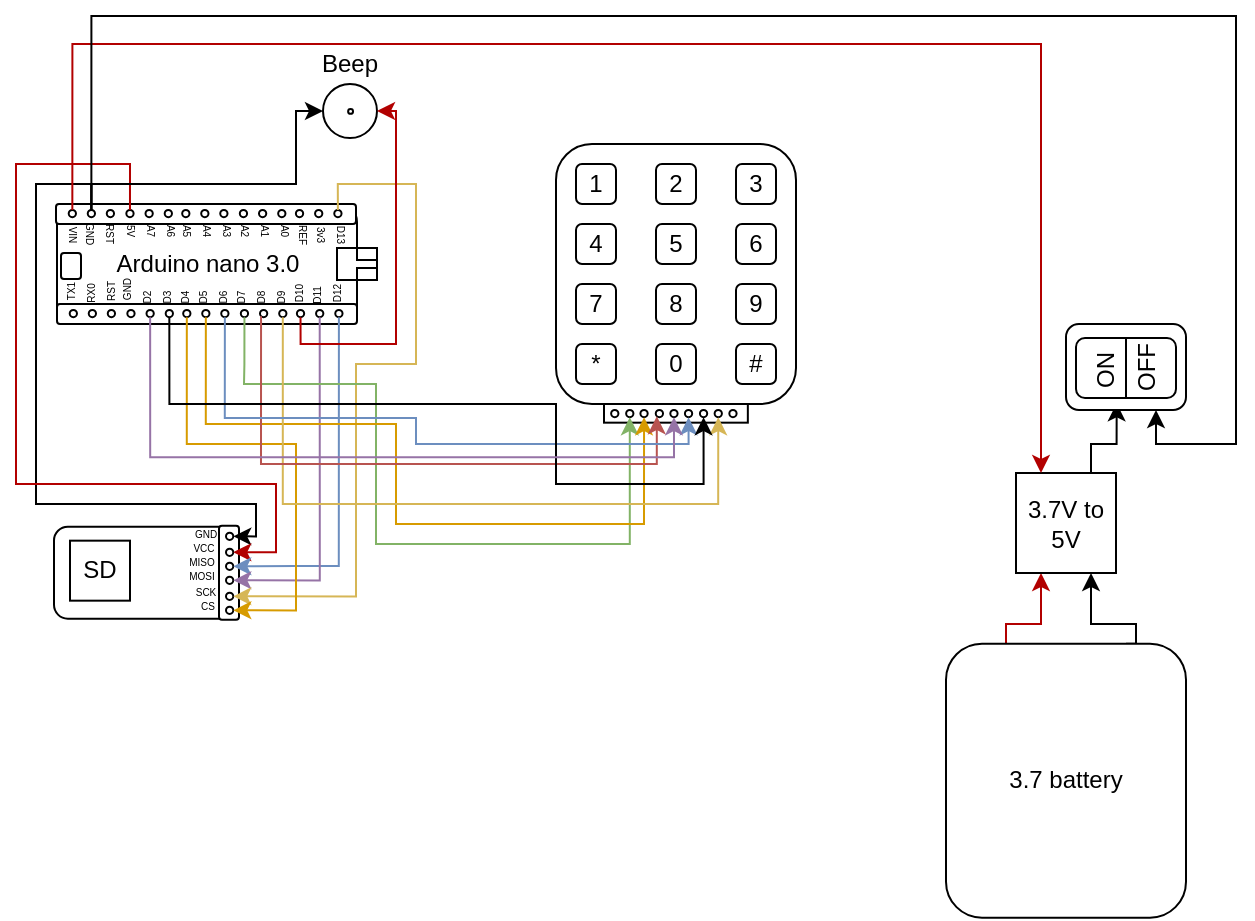 <mxfile version="12.1.3" pages="1"><diagram id="RASqTjtHC66nITRmHvR4" name="Page-1"><mxGraphModel dx="2048" dy="676" grid="1" gridSize="10" guides="1" tooltips="1" connect="1" arrows="1" fold="1" page="1" pageScale="1" pageWidth="850" pageHeight="1100" math="0" shadow="0"><root><mxCell id="0"/><mxCell id="1" parent="0"/><mxCell id="VZZJpzp92yB8J2FzfVLz-76" value="" style="group" vertex="1" connectable="0" parent="1"><mxGeometry x="280" y="80" width="120" height="144" as="geometry"/></mxCell><mxCell id="VZZJpzp92yB8J2FzfVLz-8" value="" style="rounded=1;whiteSpace=wrap;html=1;" vertex="1" parent="VZZJpzp92yB8J2FzfVLz-76"><mxGeometry width="120" height="130" as="geometry"/></mxCell><mxCell id="VZZJpzp92yB8J2FzfVLz-9" value="1" style="rounded=1;whiteSpace=wrap;html=1;" vertex="1" parent="VZZJpzp92yB8J2FzfVLz-76"><mxGeometry x="10" y="10" width="20" height="20" as="geometry"/></mxCell><mxCell id="VZZJpzp92yB8J2FzfVLz-10" value="2" style="rounded=1;whiteSpace=wrap;html=1;" vertex="1" parent="VZZJpzp92yB8J2FzfVLz-76"><mxGeometry x="50" y="10" width="20" height="20" as="geometry"/></mxCell><mxCell id="VZZJpzp92yB8J2FzfVLz-11" value="3" style="rounded=1;whiteSpace=wrap;html=1;" vertex="1" parent="VZZJpzp92yB8J2FzfVLz-76"><mxGeometry x="90" y="10" width="20" height="20" as="geometry"/></mxCell><mxCell id="VZZJpzp92yB8J2FzfVLz-12" value="4" style="rounded=1;whiteSpace=wrap;html=1;" vertex="1" parent="VZZJpzp92yB8J2FzfVLz-76"><mxGeometry x="10" y="40" width="20" height="20" as="geometry"/></mxCell><mxCell id="VZZJpzp92yB8J2FzfVLz-13" value="5" style="rounded=1;whiteSpace=wrap;html=1;" vertex="1" parent="VZZJpzp92yB8J2FzfVLz-76"><mxGeometry x="50" y="40" width="20" height="20" as="geometry"/></mxCell><mxCell id="VZZJpzp92yB8J2FzfVLz-14" value="6" style="rounded=1;whiteSpace=wrap;html=1;" vertex="1" parent="VZZJpzp92yB8J2FzfVLz-76"><mxGeometry x="90" y="40" width="20" height="20" as="geometry"/></mxCell><mxCell id="VZZJpzp92yB8J2FzfVLz-19" value="7" style="rounded=1;whiteSpace=wrap;html=1;" vertex="1" parent="VZZJpzp92yB8J2FzfVLz-76"><mxGeometry x="10" y="70" width="20" height="20" as="geometry"/></mxCell><mxCell id="VZZJpzp92yB8J2FzfVLz-20" value="8" style="rounded=1;whiteSpace=wrap;html=1;" vertex="1" parent="VZZJpzp92yB8J2FzfVLz-76"><mxGeometry x="50" y="70" width="20" height="20" as="geometry"/></mxCell><mxCell id="VZZJpzp92yB8J2FzfVLz-21" value="9" style="rounded=1;whiteSpace=wrap;html=1;" vertex="1" parent="VZZJpzp92yB8J2FzfVLz-76"><mxGeometry x="90" y="70" width="20" height="20" as="geometry"/></mxCell><mxCell id="VZZJpzp92yB8J2FzfVLz-22" value="*" style="rounded=1;whiteSpace=wrap;html=1;" vertex="1" parent="VZZJpzp92yB8J2FzfVLz-76"><mxGeometry x="10" y="100" width="20" height="20" as="geometry"/></mxCell><mxCell id="VZZJpzp92yB8J2FzfVLz-23" value="0" style="rounded=1;whiteSpace=wrap;html=1;" vertex="1" parent="VZZJpzp92yB8J2FzfVLz-76"><mxGeometry x="50" y="100" width="20" height="20" as="geometry"/></mxCell><mxCell id="VZZJpzp92yB8J2FzfVLz-24" value="#" style="rounded=1;whiteSpace=wrap;html=1;" vertex="1" parent="VZZJpzp92yB8J2FzfVLz-76"><mxGeometry x="90" y="100" width="20" height="20" as="geometry"/></mxCell><mxCell id="VZZJpzp92yB8J2FzfVLz-72" value="" style="group" vertex="1" connectable="0" parent="VZZJpzp92yB8J2FzfVLz-76"><mxGeometry x="24" y="130" width="75" height="14" as="geometry"/></mxCell><mxCell id="VZZJpzp92yB8J2FzfVLz-52" value="" style="group" vertex="1" connectable="0" parent="VZZJpzp92yB8J2FzfVLz-72"><mxGeometry width="75" height="14" as="geometry"/></mxCell><mxCell id="VZZJpzp92yB8J2FzfVLz-53" value="" style="rounded=0;whiteSpace=wrap;html=1;" vertex="1" parent="VZZJpzp92yB8J2FzfVLz-52"><mxGeometry width="71.918" height="9.333" as="geometry"/></mxCell><mxCell id="VZZJpzp92yB8J2FzfVLz-54" value="" style="ellipse;whiteSpace=wrap;html=1;aspect=fixed;" vertex="1" parent="VZZJpzp92yB8J2FzfVLz-72"><mxGeometry x="3.57" y="2.975" width="3.636" height="3.636" as="geometry"/></mxCell><mxCell id="VZZJpzp92yB8J2FzfVLz-55" value="" style="ellipse;whiteSpace=wrap;html=1;aspect=fixed;" vertex="1" parent="VZZJpzp92yB8J2FzfVLz-72"><mxGeometry x="11.073" y="2.975" width="3.636" height="3.636" as="geometry"/></mxCell><mxCell id="VZZJpzp92yB8J2FzfVLz-56" value="" style="ellipse;whiteSpace=wrap;html=1;aspect=fixed;" vertex="1" parent="VZZJpzp92yB8J2FzfVLz-72"><mxGeometry x="18.208" y="2.975" width="3.636" height="3.636" as="geometry"/></mxCell><mxCell id="VZZJpzp92yB8J2FzfVLz-57" value="" style="ellipse;whiteSpace=wrap;html=1;aspect=fixed;" vertex="1" parent="VZZJpzp92yB8J2FzfVLz-72"><mxGeometry x="25.87" y="2.975" width="3.636" height="3.636" as="geometry"/></mxCell><mxCell id="VZZJpzp92yB8J2FzfVLz-58" value="" style="ellipse;whiteSpace=wrap;html=1;aspect=fixed;" vertex="1" parent="VZZJpzp92yB8J2FzfVLz-72"><mxGeometry x="33.163" y="2.975" width="3.636" height="3.636" as="geometry"/></mxCell><mxCell id="VZZJpzp92yB8J2FzfVLz-59" value="" style="ellipse;whiteSpace=wrap;html=1;aspect=fixed;" vertex="1" parent="VZZJpzp92yB8J2FzfVLz-72"><mxGeometry x="40.457" y="2.975" width="3.636" height="3.636" as="geometry"/></mxCell><mxCell id="VZZJpzp92yB8J2FzfVLz-60" value="" style="ellipse;whiteSpace=wrap;html=1;aspect=fixed;" vertex="1" parent="VZZJpzp92yB8J2FzfVLz-72"><mxGeometry x="47.96" y="2.975" width="3.636" height="3.636" as="geometry"/></mxCell><mxCell id="VZZJpzp92yB8J2FzfVLz-61" value="" style="ellipse;whiteSpace=wrap;html=1;aspect=fixed;" vertex="1" parent="VZZJpzp92yB8J2FzfVLz-72"><mxGeometry x="55.313" y="2.975" width="3.636" height="3.636" as="geometry"/></mxCell><mxCell id="VZZJpzp92yB8J2FzfVLz-62" value="" style="ellipse;whiteSpace=wrap;html=1;aspect=fixed;" vertex="1" parent="VZZJpzp92yB8J2FzfVLz-72"><mxGeometry x="62.666" y="2.975" width="3.636" height="3.636" as="geometry"/></mxCell><mxCell id="VZZJpzp92yB8J2FzfVLz-251" value="" style="group" vertex="1" connectable="0" parent="1"><mxGeometry x="163.5" y="50" width="27" height="30" as="geometry"/></mxCell><mxCell id="VZZJpzp92yB8J2FzfVLz-247" value="" style="ellipse;whiteSpace=wrap;html=1;aspect=fixed;" vertex="1" parent="VZZJpzp92yB8J2FzfVLz-251"><mxGeometry width="27" height="27" as="geometry"/></mxCell><mxCell id="VZZJpzp92yB8J2FzfVLz-248" value="" style="ellipse;whiteSpace=wrap;html=1;aspect=fixed;" vertex="1" parent="VZZJpzp92yB8J2FzfVLz-251"><mxGeometry x="12.562" y="12.481" width="2.454" height="2.454" as="geometry"/></mxCell><mxCell id="VZZJpzp92yB8J2FzfVLz-372" value="" style="group" vertex="1" connectable="0" parent="1"><mxGeometry x="29" y="271.333" width="111" height="46" as="geometry"/></mxCell><mxCell id="VZZJpzp92yB8J2FzfVLz-246" value="" style="group" vertex="1" connectable="0" parent="VZZJpzp92yB8J2FzfVLz-372"><mxGeometry width="111" height="46" as="geometry"/></mxCell><mxCell id="VZZJpzp92yB8J2FzfVLz-286" value="" style="group" vertex="1" connectable="0" parent="VZZJpzp92yB8J2FzfVLz-246"><mxGeometry y="-3.5" width="111" height="49.5" as="geometry"/></mxCell><mxCell id="VZZJpzp92yB8J2FzfVLz-206" value="" style="rounded=1;whiteSpace=wrap;html=1;" vertex="1" parent="VZZJpzp92yB8J2FzfVLz-286"><mxGeometry y="3.5" width="92" height="46" as="geometry"/></mxCell><mxCell id="VZZJpzp92yB8J2FzfVLz-207" value="SD" style="rounded=0;whiteSpace=wrap;html=1;" vertex="1" parent="VZZJpzp92yB8J2FzfVLz-286"><mxGeometry x="8" y="10.5" width="30" height="30" as="geometry"/></mxCell><mxCell id="VZZJpzp92yB8J2FzfVLz-245" value="" style="group;rotation=90;" vertex="1" connectable="0" parent="VZZJpzp92yB8J2FzfVLz-286"><mxGeometry x="64" y="21.5" width="47" height="10" as="geometry"/></mxCell><mxCell id="VZZJpzp92yB8J2FzfVLz-238" value="" style="rounded=1;whiteSpace=wrap;html=1;rotation=90;" vertex="1" parent="VZZJpzp92yB8J2FzfVLz-245"><mxGeometry width="47" height="10" as="geometry"/></mxCell><mxCell id="VZZJpzp92yB8J2FzfVLz-239" value="" style="ellipse;whiteSpace=wrap;html=1;aspect=fixed;rotation=90;" vertex="1" parent="VZZJpzp92yB8J2FzfVLz-245"><mxGeometry x="22" y="-15" width="3.636" height="3.636" as="geometry"/></mxCell><mxCell id="VZZJpzp92yB8J2FzfVLz-240" value="" style="ellipse;whiteSpace=wrap;html=1;aspect=fixed;rotation=90;" vertex="1" parent="VZZJpzp92yB8J2FzfVLz-245"><mxGeometry x="22" y="-7" width="3.636" height="3.636" as="geometry"/></mxCell><mxCell id="VZZJpzp92yB8J2FzfVLz-241" value="" style="ellipse;whiteSpace=wrap;html=1;aspect=fixed;rotation=90;" vertex="1" parent="VZZJpzp92yB8J2FzfVLz-245"><mxGeometry x="22" width="3.636" height="3.636" as="geometry"/></mxCell><mxCell id="VZZJpzp92yB8J2FzfVLz-242" value="" style="ellipse;whiteSpace=wrap;html=1;aspect=fixed;rotation=90;" vertex="1" parent="VZZJpzp92yB8J2FzfVLz-245"><mxGeometry x="22" y="7" width="3.636" height="3.636" as="geometry"/></mxCell><mxCell id="VZZJpzp92yB8J2FzfVLz-243" value="" style="ellipse;whiteSpace=wrap;html=1;aspect=fixed;rotation=90;" vertex="1" parent="VZZJpzp92yB8J2FzfVLz-245"><mxGeometry x="22" y="15" width="3.636" height="3.636" as="geometry"/></mxCell><mxCell id="VZZJpzp92yB8J2FzfVLz-244" value="" style="ellipse;whiteSpace=wrap;html=1;aspect=fixed;rotation=90;" vertex="1" parent="VZZJpzp92yB8J2FzfVLz-245"><mxGeometry x="22" y="22" width="3.636" height="3.636" as="geometry"/></mxCell><mxCell id="VZZJpzp92yB8J2FzfVLz-256" value="&lt;font style=&quot;font-size: 5px&quot;&gt;GND&lt;/font&gt;" style="text;html=1;strokeColor=none;fillColor=none;align=center;verticalAlign=middle;whiteSpace=wrap;rounded=0;" vertex="1" parent="VZZJpzp92yB8J2FzfVLz-286"><mxGeometry x="71" width="10" height="10" as="geometry"/></mxCell><mxCell id="VZZJpzp92yB8J2FzfVLz-280" value="&lt;font style=&quot;font-size: 5px&quot;&gt;VCC&lt;/font&gt;" style="text;html=1;strokeColor=none;fillColor=none;align=center;verticalAlign=middle;whiteSpace=wrap;rounded=0;" vertex="1" parent="VZZJpzp92yB8J2FzfVLz-372"><mxGeometry x="69.5" y="3.5" width="10" height="10" as="geometry"/></mxCell><mxCell id="VZZJpzp92yB8J2FzfVLz-281" value="&lt;span style=&quot;font-size: 5px&quot;&gt;MISO&lt;/span&gt;" style="text;html=1;strokeColor=none;fillColor=none;align=center;verticalAlign=middle;whiteSpace=wrap;rounded=0;" vertex="1" parent="VZZJpzp92yB8J2FzfVLz-372"><mxGeometry x="68.5" y="10.5" width="10" height="10" as="geometry"/></mxCell><mxCell id="VZZJpzp92yB8J2FzfVLz-282" value="&lt;font style=&quot;font-size: 5px&quot;&gt;MOSI&lt;/font&gt;" style="text;html=1;strokeColor=none;fillColor=none;align=center;verticalAlign=middle;whiteSpace=wrap;rounded=0;direction=north;" vertex="1" parent="VZZJpzp92yB8J2FzfVLz-372"><mxGeometry x="68.5" y="17.5" width="10" height="10" as="geometry"/></mxCell><mxCell id="VZZJpzp92yB8J2FzfVLz-283" value="&lt;font style=&quot;font-size: 5px&quot;&gt;SCK&lt;/font&gt;" style="text;html=1;strokeColor=none;fillColor=none;align=center;verticalAlign=middle;whiteSpace=wrap;rounded=0;" vertex="1" parent="VZZJpzp92yB8J2FzfVLz-372"><mxGeometry x="70.5" y="25.5" width="10" height="10" as="geometry"/></mxCell><mxCell id="VZZJpzp92yB8J2FzfVLz-284" value="&lt;font style=&quot;font-size: 5px&quot;&gt;CS&lt;/font&gt;" style="text;html=1;strokeColor=none;fillColor=none;align=center;verticalAlign=middle;whiteSpace=wrap;rounded=0;" vertex="1" parent="VZZJpzp92yB8J2FzfVLz-372"><mxGeometry x="71.5" y="32.5" width="10" height="10" as="geometry"/></mxCell><mxCell id="VZZJpzp92yB8J2FzfVLz-377" value="" style="group" vertex="1" connectable="0" parent="1"><mxGeometry x="30" y="110" width="160.5" height="92.975" as="geometry"/></mxCell><mxCell id="VZZJpzp92yB8J2FzfVLz-199" value="" style="group" vertex="1" connectable="0" parent="VZZJpzp92yB8J2FzfVLz-377"><mxGeometry width="160.5" height="92.975" as="geometry"/></mxCell><mxCell id="VZZJpzp92yB8J2FzfVLz-75" value="Arduino nano 3.0" style="rounded=1;whiteSpace=wrap;html=1;" vertex="1" parent="VZZJpzp92yB8J2FzfVLz-199"><mxGeometry x="0.5" width="150" height="60" as="geometry"/></mxCell><mxCell id="VZZJpzp92yB8J2FzfVLz-161" value="" style="group" vertex="1" connectable="0" parent="VZZJpzp92yB8J2FzfVLz-199"><mxGeometry x="0.5" y="50" width="150" height="42.975" as="geometry"/></mxCell><mxCell id="VZZJpzp92yB8J2FzfVLz-162" value="" style="group" vertex="1" connectable="0" parent="VZZJpzp92yB8J2FzfVLz-161"><mxGeometry width="150" height="42.975" as="geometry"/></mxCell><mxCell id="VZZJpzp92yB8J2FzfVLz-374" value="" style="group" vertex="1" connectable="0" parent="VZZJpzp92yB8J2FzfVLz-162"><mxGeometry width="150" height="10" as="geometry"/></mxCell><mxCell id="VZZJpzp92yB8J2FzfVLz-163" value="" style="rounded=1;whiteSpace=wrap;html=1;container=1;" vertex="1" parent="VZZJpzp92yB8J2FzfVLz-374"><mxGeometry width="150" height="10" as="geometry"/></mxCell><mxCell id="VZZJpzp92yB8J2FzfVLz-164" value="" style="ellipse;whiteSpace=wrap;html=1;aspect=fixed;" vertex="1" parent="VZZJpzp92yB8J2FzfVLz-374"><mxGeometry x="63.091" y="2.975" width="3.636" height="3.636" as="geometry"/></mxCell><mxCell id="VZZJpzp92yB8J2FzfVLz-165" value="" style="ellipse;whiteSpace=wrap;html=1;aspect=fixed;" vertex="1" parent="VZZJpzp92yB8J2FzfVLz-374"><mxGeometry x="72.604" y="2.975" width="3.636" height="3.636" as="geometry"/></mxCell><mxCell id="VZZJpzp92yB8J2FzfVLz-166" value="" style="ellipse;whiteSpace=wrap;html=1;aspect=fixed;" vertex="1" parent="VZZJpzp92yB8J2FzfVLz-374"><mxGeometry x="82.118" y="2.975" width="3.636" height="3.636" as="geometry"/></mxCell><mxCell id="VZZJpzp92yB8J2FzfVLz-167" value="" style="ellipse;whiteSpace=wrap;html=1;aspect=fixed;" vertex="1" parent="VZZJpzp92yB8J2FzfVLz-374"><mxGeometry x="91.905" y="2.975" width="3.636" height="3.636" as="geometry"/></mxCell><mxCell id="VZZJpzp92yB8J2FzfVLz-168" value="" style="ellipse;whiteSpace=wrap;html=1;aspect=fixed;" vertex="1" parent="VZZJpzp92yB8J2FzfVLz-374"><mxGeometry x="101.495" y="2.975" width="3.636" height="3.636" as="geometry"/></mxCell><mxCell id="VZZJpzp92yB8J2FzfVLz-169" value="" style="ellipse;whiteSpace=wrap;html=1;aspect=fixed;" vertex="1" parent="VZZJpzp92yB8J2FzfVLz-374"><mxGeometry x="111.086" y="2.975" width="3.636" height="3.636" as="geometry"/></mxCell><mxCell id="VZZJpzp92yB8J2FzfVLz-170" value="" style="group;container=1;" vertex="1" connectable="0" parent="VZZJpzp92yB8J2FzfVLz-374"><mxGeometry x="6.352" y="2.975" width="52.738" height="3.636" as="geometry"><mxRectangle x="6.352" y="2.975" width="50" height="40" as="alternateBounds"/></mxGeometry></mxCell><mxCell id="VZZJpzp92yB8J2FzfVLz-171" value="" style="ellipse;whiteSpace=wrap;html=1;aspect=fixed;" vertex="1" parent="VZZJpzp92yB8J2FzfVLz-170"><mxGeometry width="3.636" height="3.636" as="geometry"/></mxCell><mxCell id="VZZJpzp92yB8J2FzfVLz-172" value="" style="ellipse;whiteSpace=wrap;html=1;aspect=fixed;" vertex="1" parent="VZZJpzp92yB8J2FzfVLz-170"><mxGeometry x="9.513" width="3.636" height="3.636" as="geometry"/></mxCell><mxCell id="VZZJpzp92yB8J2FzfVLz-173" value="" style="ellipse;whiteSpace=wrap;html=1;aspect=fixed;" vertex="1" parent="VZZJpzp92yB8J2FzfVLz-170"><mxGeometry x="19.027" width="3.636" height="3.636" as="geometry"/></mxCell><mxCell id="VZZJpzp92yB8J2FzfVLz-174" value="" style="ellipse;whiteSpace=wrap;html=1;aspect=fixed;" vertex="1" parent="VZZJpzp92yB8J2FzfVLz-170"><mxGeometry x="28.814" width="3.636" height="3.636" as="geometry"/></mxCell><mxCell id="VZZJpzp92yB8J2FzfVLz-175" value="" style="ellipse;whiteSpace=wrap;html=1;aspect=fixed;" vertex="1" parent="VZZJpzp92yB8J2FzfVLz-170"><mxGeometry x="38.404" width="3.636" height="3.636" as="geometry"/></mxCell><mxCell id="VZZJpzp92yB8J2FzfVLz-176" value="" style="ellipse;whiteSpace=wrap;html=1;aspect=fixed;" vertex="1" parent="VZZJpzp92yB8J2FzfVLz-170"><mxGeometry x="47.995" width="3.636" height="3.636" as="geometry"/></mxCell><mxCell id="VZZJpzp92yB8J2FzfVLz-177" value="" style="ellipse;whiteSpace=wrap;html=1;aspect=fixed;" vertex="1" parent="VZZJpzp92yB8J2FzfVLz-374"><mxGeometry x="119.948" y="2.975" width="3.636" height="3.636" as="geometry"/></mxCell><mxCell id="VZZJpzp92yB8J2FzfVLz-178" value="" style="ellipse;whiteSpace=wrap;html=1;aspect=fixed;" vertex="1" parent="VZZJpzp92yB8J2FzfVLz-374"><mxGeometry x="129.539" y="2.975" width="3.636" height="3.636" as="geometry"/></mxCell><mxCell id="VZZJpzp92yB8J2FzfVLz-179" value="" style="ellipse;whiteSpace=wrap;html=1;aspect=fixed;" vertex="1" parent="VZZJpzp92yB8J2FzfVLz-374"><mxGeometry x="139.13" y="2.975" width="3.636" height="3.636" as="geometry"/></mxCell><mxCell id="VZZJpzp92yB8J2FzfVLz-180" value="" style="group" vertex="1" connectable="0" parent="VZZJpzp92yB8J2FzfVLz-199"><mxGeometry width="150" height="10" as="geometry"/></mxCell><mxCell id="VZZJpzp92yB8J2FzfVLz-181" value="" style="group" vertex="1" connectable="0" parent="VZZJpzp92yB8J2FzfVLz-180"><mxGeometry width="150" height="10" as="geometry"/></mxCell><mxCell id="VZZJpzp92yB8J2FzfVLz-182" value="" style="rounded=1;whiteSpace=wrap;html=1;" vertex="1" parent="VZZJpzp92yB8J2FzfVLz-181"><mxGeometry width="150" height="10" as="geometry"/></mxCell><mxCell id="VZZJpzp92yB8J2FzfVLz-183" value="" style="ellipse;whiteSpace=wrap;html=1;aspect=fixed;" vertex="1" parent="VZZJpzp92yB8J2FzfVLz-181"><mxGeometry x="63.091" y="2.975" width="3.636" height="3.636" as="geometry"/></mxCell><mxCell id="VZZJpzp92yB8J2FzfVLz-184" value="" style="ellipse;whiteSpace=wrap;html=1;aspect=fixed;" vertex="1" parent="VZZJpzp92yB8J2FzfVLz-181"><mxGeometry x="72.604" y="2.975" width="3.636" height="3.636" as="geometry"/></mxCell><mxCell id="VZZJpzp92yB8J2FzfVLz-185" value="" style="ellipse;whiteSpace=wrap;html=1;aspect=fixed;" vertex="1" parent="VZZJpzp92yB8J2FzfVLz-181"><mxGeometry x="82.118" y="2.975" width="3.636" height="3.636" as="geometry"/></mxCell><mxCell id="VZZJpzp92yB8J2FzfVLz-186" value="" style="ellipse;whiteSpace=wrap;html=1;aspect=fixed;" vertex="1" parent="VZZJpzp92yB8J2FzfVLz-181"><mxGeometry x="91.905" y="2.975" width="3.636" height="3.636" as="geometry"/></mxCell><mxCell id="VZZJpzp92yB8J2FzfVLz-187" value="" style="ellipse;whiteSpace=wrap;html=1;aspect=fixed;" vertex="1" parent="VZZJpzp92yB8J2FzfVLz-181"><mxGeometry x="101.495" y="2.975" width="3.636" height="3.636" as="geometry"/></mxCell><mxCell id="VZZJpzp92yB8J2FzfVLz-188" value="" style="ellipse;whiteSpace=wrap;html=1;aspect=fixed;" vertex="1" parent="VZZJpzp92yB8J2FzfVLz-181"><mxGeometry x="111.086" y="2.975" width="3.636" height="3.636" as="geometry"/></mxCell><mxCell id="VZZJpzp92yB8J2FzfVLz-189" value="" style="group;container=1;" vertex="1" connectable="0" parent="VZZJpzp92yB8J2FzfVLz-181"><mxGeometry x="6.352" y="2.975" width="52.738" height="3.636" as="geometry"/></mxCell><mxCell id="VZZJpzp92yB8J2FzfVLz-190" value="" style="ellipse;whiteSpace=wrap;html=1;aspect=fixed;" vertex="1" parent="VZZJpzp92yB8J2FzfVLz-189"><mxGeometry width="3.636" height="3.636" as="geometry"/></mxCell><mxCell id="VZZJpzp92yB8J2FzfVLz-191" value="" style="ellipse;whiteSpace=wrap;html=1;aspect=fixed;" vertex="1" parent="VZZJpzp92yB8J2FzfVLz-189"><mxGeometry x="9.513" width="3.636" height="3.636" as="geometry"/></mxCell><mxCell id="VZZJpzp92yB8J2FzfVLz-192" value="" style="ellipse;whiteSpace=wrap;html=1;aspect=fixed;" vertex="1" parent="VZZJpzp92yB8J2FzfVLz-189"><mxGeometry x="19.027" width="3.636" height="3.636" as="geometry"/></mxCell><mxCell id="VZZJpzp92yB8J2FzfVLz-193" value="" style="ellipse;whiteSpace=wrap;html=1;aspect=fixed;" vertex="1" parent="VZZJpzp92yB8J2FzfVLz-189"><mxGeometry x="28.814" width="3.636" height="3.636" as="geometry"/></mxCell><mxCell id="VZZJpzp92yB8J2FzfVLz-194" value="" style="ellipse;whiteSpace=wrap;html=1;aspect=fixed;" vertex="1" parent="VZZJpzp92yB8J2FzfVLz-189"><mxGeometry x="38.404" width="3.636" height="3.636" as="geometry"/></mxCell><mxCell id="VZZJpzp92yB8J2FzfVLz-195" value="" style="ellipse;whiteSpace=wrap;html=1;aspect=fixed;" vertex="1" parent="VZZJpzp92yB8J2FzfVLz-189"><mxGeometry x="47.995" width="3.636" height="3.636" as="geometry"/></mxCell><mxCell id="VZZJpzp92yB8J2FzfVLz-196" value="" style="ellipse;whiteSpace=wrap;html=1;aspect=fixed;" vertex="1" parent="VZZJpzp92yB8J2FzfVLz-181"><mxGeometry x="119.948" y="2.975" width="3.636" height="3.636" as="geometry"/></mxCell><mxCell id="VZZJpzp92yB8J2FzfVLz-197" value="" style="ellipse;whiteSpace=wrap;html=1;aspect=fixed;" vertex="1" parent="VZZJpzp92yB8J2FzfVLz-181"><mxGeometry x="129.539" y="2.975" width="3.636" height="3.636" as="geometry"/></mxCell><mxCell id="VZZJpzp92yB8J2FzfVLz-198" value="" style="ellipse;whiteSpace=wrap;html=1;aspect=fixed;" vertex="1" parent="VZZJpzp92yB8J2FzfVLz-181"><mxGeometry x="139.13" y="2.975" width="3.636" height="3.636" as="geometry"/></mxCell><mxCell id="VZZJpzp92yB8J2FzfVLz-203" value="" style="group" vertex="1" connectable="0" parent="VZZJpzp92yB8J2FzfVLz-199"><mxGeometry x="140.5" y="22" width="20" height="16" as="geometry"/></mxCell><mxCell id="VZZJpzp92yB8J2FzfVLz-200" value="" style="rounded=0;whiteSpace=wrap;html=1;" vertex="1" parent="VZZJpzp92yB8J2FzfVLz-203"><mxGeometry width="20" height="16" as="geometry"/></mxCell><mxCell id="VZZJpzp92yB8J2FzfVLz-201" value="" style="rounded=0;whiteSpace=wrap;html=1;" vertex="1" parent="VZZJpzp92yB8J2FzfVLz-203"><mxGeometry x="10" width="10" height="6" as="geometry"/></mxCell><mxCell id="VZZJpzp92yB8J2FzfVLz-202" value="" style="rounded=0;whiteSpace=wrap;html=1;" vertex="1" parent="VZZJpzp92yB8J2FzfVLz-203"><mxGeometry x="10" y="10" width="10" height="6" as="geometry"/></mxCell><mxCell id="VZZJpzp92yB8J2FzfVLz-205" value="" style="rounded=1;whiteSpace=wrap;html=1;rotation=-90;" vertex="1" parent="VZZJpzp92yB8J2FzfVLz-199"><mxGeometry x="1" y="26" width="13" height="10" as="geometry"/></mxCell><mxCell id="VZZJpzp92yB8J2FzfVLz-287" value="&lt;font style=&quot;font-size: 5px&quot;&gt;TX1&lt;/font&gt;" style="text;html=1;strokeColor=none;fillColor=none;align=center;verticalAlign=middle;whiteSpace=wrap;rounded=0;rotation=-90;" vertex="1" parent="VZZJpzp92yB8J2FzfVLz-199"><mxGeometry x="0.5" y="39" width="10" height="10" as="geometry"/></mxCell><mxCell id="VZZJpzp92yB8J2FzfVLz-292" value="&lt;font style=&quot;font-size: 5px&quot;&gt;RX0&lt;/font&gt;" style="text;html=1;strokeColor=none;fillColor=none;align=center;verticalAlign=middle;whiteSpace=wrap;rounded=0;rotation=-90;" vertex="1" parent="VZZJpzp92yB8J2FzfVLz-199"><mxGeometry x="10.5" y="40" width="10" height="10" as="geometry"/></mxCell><mxCell id="VZZJpzp92yB8J2FzfVLz-293" value="&lt;span style=&quot;font-size: 5px&quot;&gt;RST&lt;/span&gt;" style="text;html=1;strokeColor=none;fillColor=none;align=center;verticalAlign=middle;whiteSpace=wrap;rounded=0;rotation=-90;" vertex="1" parent="VZZJpzp92yB8J2FzfVLz-199"><mxGeometry x="20.5" y="39" width="10" height="10" as="geometry"/></mxCell><mxCell id="VZZJpzp92yB8J2FzfVLz-342" value="&lt;span style=&quot;font-size: 5px&quot;&gt;GND&lt;/span&gt;" style="text;html=1;strokeColor=none;fillColor=none;align=center;verticalAlign=middle;whiteSpace=wrap;rounded=0;rotation=-90;" vertex="1" parent="VZZJpzp92yB8J2FzfVLz-199"><mxGeometry x="28.5" y="38" width="10" height="10" as="geometry"/></mxCell><mxCell id="VZZJpzp92yB8J2FzfVLz-343" value="&lt;span style=&quot;font-size: 5px&quot;&gt;D2&lt;/span&gt;" style="text;html=1;strokeColor=none;fillColor=none;align=center;verticalAlign=middle;whiteSpace=wrap;rounded=0;rotation=-90;" vertex="1" parent="VZZJpzp92yB8J2FzfVLz-199"><mxGeometry x="38.5" y="42" width="10" height="10" as="geometry"/></mxCell><mxCell id="VZZJpzp92yB8J2FzfVLz-344" value="&lt;span style=&quot;font-size: 5px&quot;&gt;D3&lt;/span&gt;" style="text;html=1;strokeColor=none;fillColor=none;align=center;verticalAlign=middle;whiteSpace=wrap;rounded=0;rotation=-90;" vertex="1" parent="VZZJpzp92yB8J2FzfVLz-199"><mxGeometry x="48.5" y="42" width="10" height="10" as="geometry"/></mxCell><mxCell id="VZZJpzp92yB8J2FzfVLz-347" value="&lt;span style=&quot;font-size: 5px&quot;&gt;D6&lt;/span&gt;" style="text;html=1;strokeColor=none;fillColor=none;align=center;verticalAlign=middle;whiteSpace=wrap;rounded=0;rotation=-90;" vertex="1" parent="VZZJpzp92yB8J2FzfVLz-199"><mxGeometry x="76.5" y="42" width="10" height="10" as="geometry"/></mxCell><mxCell id="VZZJpzp92yB8J2FzfVLz-348" value="&lt;span style=&quot;font-size: 5px&quot;&gt;D7&lt;/span&gt;" style="text;html=1;strokeColor=none;fillColor=none;align=center;verticalAlign=middle;whiteSpace=wrap;rounded=0;rotation=-90;" vertex="1" parent="VZZJpzp92yB8J2FzfVLz-199"><mxGeometry x="85.5" y="42" width="10" height="10" as="geometry"/></mxCell><mxCell id="VZZJpzp92yB8J2FzfVLz-349" value="&lt;span style=&quot;font-size: 5px&quot;&gt;D8&lt;/span&gt;" style="text;html=1;strokeColor=none;fillColor=none;align=center;verticalAlign=middle;whiteSpace=wrap;rounded=0;rotation=-90;" vertex="1" parent="VZZJpzp92yB8J2FzfVLz-199"><mxGeometry x="95.5" y="42" width="10" height="10" as="geometry"/></mxCell><mxCell id="VZZJpzp92yB8J2FzfVLz-350" value="&lt;span style=&quot;font-size: 5px&quot;&gt;D9&lt;/span&gt;" style="text;html=1;strokeColor=none;fillColor=none;align=center;verticalAlign=middle;whiteSpace=wrap;rounded=0;rotation=-90;" vertex="1" parent="VZZJpzp92yB8J2FzfVLz-199"><mxGeometry x="105.5" y="42" width="10" height="10" as="geometry"/></mxCell><mxCell id="VZZJpzp92yB8J2FzfVLz-351" value="&lt;span style=&quot;font-size: 5px&quot;&gt;D10&lt;/span&gt;" style="text;html=1;strokeColor=none;fillColor=none;align=center;verticalAlign=middle;whiteSpace=wrap;rounded=0;rotation=-90;" vertex="1" parent="VZZJpzp92yB8J2FzfVLz-199"><mxGeometry x="114.5" y="40" width="10" height="10" as="geometry"/></mxCell><mxCell id="VZZJpzp92yB8J2FzfVLz-352" value="&lt;span style=&quot;font-size: 5px&quot;&gt;D11&lt;/span&gt;" style="text;html=1;strokeColor=none;fillColor=none;align=center;verticalAlign=middle;whiteSpace=wrap;rounded=0;rotation=-90;" vertex="1" parent="VZZJpzp92yB8J2FzfVLz-199"><mxGeometry x="123.5" y="41" width="10" height="10" as="geometry"/></mxCell><mxCell id="VZZJpzp92yB8J2FzfVLz-353" value="&lt;span style=&quot;font-size: 5px&quot;&gt;D12&lt;/span&gt;" style="text;html=1;strokeColor=none;fillColor=none;align=center;verticalAlign=middle;whiteSpace=wrap;rounded=0;rotation=-90;" vertex="1" parent="VZZJpzp92yB8J2FzfVLz-199"><mxGeometry x="133.5" y="40" width="10" height="10" as="geometry"/></mxCell><mxCell id="VZZJpzp92yB8J2FzfVLz-354" value="&lt;font style=&quot;font-size: 5px&quot;&gt;VIN&lt;/font&gt;" style="text;html=1;strokeColor=none;fillColor=none;align=center;verticalAlign=middle;whiteSpace=wrap;rounded=0;rotation=90;" vertex="1" parent="VZZJpzp92yB8J2FzfVLz-199"><mxGeometry x="5.5" y="10" width="10" height="10" as="geometry"/></mxCell><mxCell id="VZZJpzp92yB8J2FzfVLz-355" value="&lt;font style=&quot;font-size: 5px&quot;&gt;GND&lt;/font&gt;" style="text;html=1;strokeColor=none;fillColor=none;align=center;verticalAlign=middle;whiteSpace=wrap;rounded=0;rotation=90;" vertex="1" parent="VZZJpzp92yB8J2FzfVLz-199"><mxGeometry x="14" y="10" width="10" height="10" as="geometry"/></mxCell><mxCell id="VZZJpzp92yB8J2FzfVLz-358" value="&lt;font style=&quot;font-size: 5px&quot;&gt;RST&lt;/font&gt;" style="text;html=1;strokeColor=none;fillColor=none;align=center;verticalAlign=middle;whiteSpace=wrap;rounded=0;rotation=90;" vertex="1" parent="VZZJpzp92yB8J2FzfVLz-199"><mxGeometry x="24" y="10" width="10" height="10" as="geometry"/></mxCell><mxCell id="VZZJpzp92yB8J2FzfVLz-359" value="&lt;font style=&quot;font-size: 5px&quot;&gt;5V&lt;/font&gt;" style="text;html=1;strokeColor=none;fillColor=none;align=center;verticalAlign=middle;whiteSpace=wrap;rounded=0;rotation=90;" vertex="1" parent="VZZJpzp92yB8J2FzfVLz-199"><mxGeometry x="34.5" y="8" width="10" height="10" as="geometry"/></mxCell><mxCell id="VZZJpzp92yB8J2FzfVLz-360" value="&lt;font style=&quot;font-size: 5px&quot;&gt;A7&lt;/font&gt;" style="text;html=1;strokeColor=none;fillColor=none;align=center;verticalAlign=middle;whiteSpace=wrap;rounded=0;rotation=90;" vertex="1" parent="VZZJpzp92yB8J2FzfVLz-199"><mxGeometry x="44.5" y="8" width="10" height="10" as="geometry"/></mxCell><mxCell id="VZZJpzp92yB8J2FzfVLz-361" value="&lt;font style=&quot;font-size: 5px&quot;&gt;A6&lt;/font&gt;" style="text;html=1;strokeColor=none;fillColor=none;align=center;verticalAlign=middle;whiteSpace=wrap;rounded=0;rotation=90;" vertex="1" parent="VZZJpzp92yB8J2FzfVLz-199"><mxGeometry x="54.5" y="8" width="10" height="10" as="geometry"/></mxCell><mxCell id="VZZJpzp92yB8J2FzfVLz-362" value="&lt;font style=&quot;font-size: 5px&quot;&gt;A5&lt;/font&gt;" style="text;html=1;strokeColor=none;fillColor=none;align=center;verticalAlign=middle;whiteSpace=wrap;rounded=0;rotation=90;" vertex="1" parent="VZZJpzp92yB8J2FzfVLz-199"><mxGeometry x="62.5" y="8" width="10" height="10" as="geometry"/></mxCell><mxCell id="VZZJpzp92yB8J2FzfVLz-363" value="&lt;font style=&quot;font-size: 5px&quot;&gt;A4&lt;/font&gt;" style="text;html=1;strokeColor=none;fillColor=none;align=center;verticalAlign=middle;whiteSpace=wrap;rounded=0;rotation=90;" vertex="1" parent="VZZJpzp92yB8J2FzfVLz-199"><mxGeometry x="72.5" y="8" width="10" height="10" as="geometry"/></mxCell><mxCell id="VZZJpzp92yB8J2FzfVLz-364" value="&lt;font style=&quot;font-size: 5px&quot;&gt;A3&lt;/font&gt;" style="text;html=1;strokeColor=none;fillColor=none;align=center;verticalAlign=middle;whiteSpace=wrap;rounded=0;rotation=90;" vertex="1" parent="VZZJpzp92yB8J2FzfVLz-199"><mxGeometry x="82.5" y="8" width="10" height="10" as="geometry"/></mxCell><mxCell id="VZZJpzp92yB8J2FzfVLz-365" value="&lt;font style=&quot;font-size: 5px&quot;&gt;A2&lt;/font&gt;" style="text;html=1;strokeColor=none;fillColor=none;align=center;verticalAlign=middle;whiteSpace=wrap;rounded=0;rotation=90;" vertex="1" parent="VZZJpzp92yB8J2FzfVLz-199"><mxGeometry x="91.5" y="8" width="10" height="10" as="geometry"/></mxCell><mxCell id="VZZJpzp92yB8J2FzfVLz-366" value="&lt;font style=&quot;font-size: 5px&quot;&gt;A1&lt;/font&gt;" style="text;html=1;strokeColor=none;fillColor=none;align=center;verticalAlign=middle;whiteSpace=wrap;rounded=0;rotation=90;" vertex="1" parent="VZZJpzp92yB8J2FzfVLz-199"><mxGeometry x="101.5" y="8" width="10" height="10" as="geometry"/></mxCell><mxCell id="VZZJpzp92yB8J2FzfVLz-367" value="&lt;font style=&quot;font-size: 5px&quot;&gt;A0&lt;/font&gt;" style="text;html=1;strokeColor=none;fillColor=none;align=center;verticalAlign=middle;whiteSpace=wrap;rounded=0;rotation=90;" vertex="1" parent="VZZJpzp92yB8J2FzfVLz-199"><mxGeometry x="111.5" y="8" width="10" height="10" as="geometry"/></mxCell><mxCell id="VZZJpzp92yB8J2FzfVLz-368" value="&lt;span style=&quot;font-size: 5px&quot;&gt;REF&lt;/span&gt;" style="text;html=1;strokeColor=none;fillColor=none;align=center;verticalAlign=middle;whiteSpace=wrap;rounded=0;rotation=90;" vertex="1" parent="VZZJpzp92yB8J2FzfVLz-199"><mxGeometry x="120.5" y="10" width="10" height="10" as="geometry"/></mxCell><mxCell id="VZZJpzp92yB8J2FzfVLz-369" value="&lt;font style=&quot;font-size: 5px&quot;&gt;3v3&lt;/font&gt;" style="text;html=1;strokeColor=none;fillColor=none;align=center;verticalAlign=middle;whiteSpace=wrap;rounded=0;rotation=90;direction=south;" vertex="1" parent="VZZJpzp92yB8J2FzfVLz-199"><mxGeometry x="129.5" y="10" width="10" height="10" as="geometry"/></mxCell><mxCell id="VZZJpzp92yB8J2FzfVLz-370" value="&lt;span style=&quot;font-size: 5px&quot;&gt;D13&lt;/span&gt;" style="text;html=1;strokeColor=none;fillColor=none;align=center;verticalAlign=middle;whiteSpace=wrap;rounded=0;rotation=90;" vertex="1" parent="VZZJpzp92yB8J2FzfVLz-199"><mxGeometry x="139.5" y="10" width="10" height="10" as="geometry"/></mxCell><mxCell id="VZZJpzp92yB8J2FzfVLz-345" value="&lt;span style=&quot;font-size: 5px&quot;&gt;D4&lt;/span&gt;" style="text;html=1;strokeColor=none;fillColor=none;align=center;verticalAlign=middle;whiteSpace=wrap;rounded=0;rotation=-90;" vertex="1" parent="VZZJpzp92yB8J2FzfVLz-377"><mxGeometry x="57.5" y="42" width="10" height="10" as="geometry"/></mxCell><mxCell id="VZZJpzp92yB8J2FzfVLz-346" value="&lt;span style=&quot;font-size: 5px&quot;&gt;D5&lt;/span&gt;" style="text;html=1;strokeColor=none;fillColor=none;align=center;verticalAlign=middle;whiteSpace=wrap;rounded=0;rotation=-90;" vertex="1" parent="VZZJpzp92yB8J2FzfVLz-377"><mxGeometry x="66.5" y="42" width="10" height="10" as="geometry"/></mxCell><mxCell id="VZZJpzp92yB8J2FzfVLz-380" style="edgeStyle=orthogonalEdgeStyle;rounded=0;orthogonalLoop=1;jettySize=auto;html=1;exitX=0.5;exitY=0;exitDx=0;exitDy=0;entryX=0.5;entryY=0;entryDx=0;entryDy=0;" edge="1" parent="1" source="VZZJpzp92yB8J2FzfVLz-191" target="VZZJpzp92yB8J2FzfVLz-239"><mxGeometry relative="1" as="geometry"><mxPoint x="130" y="280" as="targetPoint"/><Array as="points"><mxPoint x="48" y="100"/><mxPoint x="20" y="100"/><mxPoint x="20" y="260"/><mxPoint x="130" y="260"/><mxPoint x="130" y="276"/></Array></mxGeometry></mxCell><mxCell id="VZZJpzp92yB8J2FzfVLz-381" style="edgeStyle=orthogonalEdgeStyle;rounded=0;orthogonalLoop=1;jettySize=auto;html=1;exitX=0.5;exitY=0;exitDx=0;exitDy=0;fillColor=#e51400;strokeColor=#B20000;entryX=0.5;entryY=0;entryDx=0;entryDy=0;" edge="1" parent="1" source="VZZJpzp92yB8J2FzfVLz-193"><mxGeometry relative="1" as="geometry"><mxPoint x="118.635" y="284.115" as="targetPoint"/><mxPoint x="77" y="42.962" as="sourcePoint"/><Array as="points"><mxPoint x="67" y="90"/><mxPoint x="10" y="90"/><mxPoint x="10" y="250"/><mxPoint x="140" y="250"/><mxPoint x="140" y="284"/></Array></mxGeometry></mxCell><mxCell id="VZZJpzp92yB8J2FzfVLz-255" style="edgeStyle=orthogonalEdgeStyle;rounded=0;orthogonalLoop=1;jettySize=auto;html=1;exitX=0.5;exitY=1;exitDx=0;exitDy=0;entryX=0.5;entryY=0;entryDx=0;entryDy=0;fillColor=#dae8fc;strokeColor=#6c8ebf;" edge="1" parent="1" source="VZZJpzp92yB8J2FzfVLz-179" target="VZZJpzp92yB8J2FzfVLz-241"><mxGeometry relative="1" as="geometry"><mxPoint x="182" y="190" as="targetPoint"/><Array as="points"><mxPoint x="172" y="291"/><mxPoint x="150" y="291"/></Array></mxGeometry></mxCell><mxCell id="VZZJpzp92yB8J2FzfVLz-382" style="edgeStyle=orthogonalEdgeStyle;rounded=0;orthogonalLoop=1;jettySize=auto;html=1;exitX=0.5;exitY=1;exitDx=0;exitDy=0;entryX=0.5;entryY=0;entryDx=0;entryDy=0;fillColor=#e1d5e7;strokeColor=#9673a6;" edge="1" parent="1" source="VZZJpzp92yB8J2FzfVLz-178" target="VZZJpzp92yB8J2FzfVLz-242"><mxGeometry relative="1" as="geometry"><mxPoint x="130" y="301" as="targetPoint"/><Array as="points"><mxPoint x="162" y="298"/></Array></mxGeometry></mxCell><mxCell id="VZZJpzp92yB8J2FzfVLz-383" style="edgeStyle=orthogonalEdgeStyle;rounded=0;orthogonalLoop=1;jettySize=auto;html=1;exitX=0.5;exitY=0;exitDx=0;exitDy=0;entryX=0.5;entryY=0;entryDx=0;entryDy=0;fillColor=#fff2cc;strokeColor=#d6b656;gradientColor=#ffd966;" edge="1" parent="1" source="VZZJpzp92yB8J2FzfVLz-198" target="VZZJpzp92yB8J2FzfVLz-243"><mxGeometry relative="1" as="geometry"><mxPoint x="170" y="320.131" as="targetPoint"/><Array as="points"><mxPoint x="171" y="100"/><mxPoint x="210" y="100"/><mxPoint x="210" y="190"/><mxPoint x="180" y="190"/><mxPoint x="180" y="306"/></Array></mxGeometry></mxCell><mxCell id="VZZJpzp92yB8J2FzfVLz-384" style="edgeStyle=orthogonalEdgeStyle;rounded=0;orthogonalLoop=1;jettySize=auto;html=1;exitX=0.5;exitY=1;exitDx=0;exitDy=0;entryX=0.5;entryY=0;entryDx=0;entryDy=0;fillColor=#ffcd28;strokeColor=#d79b00;gradientColor=#ffa500;" edge="1" parent="1" source="VZZJpzp92yB8J2FzfVLz-164" target="VZZJpzp92yB8J2FzfVLz-244"><mxGeometry relative="1" as="geometry"><mxPoint x="170" y="320.186" as="targetPoint"/><Array as="points"><mxPoint x="95" y="230"/><mxPoint x="150" y="230"/><mxPoint x="150" y="313"/></Array></mxGeometry></mxCell><mxCell id="VZZJpzp92yB8J2FzfVLz-386" style="edgeStyle=orthogonalEdgeStyle;rounded=0;orthogonalLoop=1;jettySize=auto;html=1;exitX=0.5;exitY=1;exitDx=0;exitDy=0;entryX=1;entryY=0.5;entryDx=0;entryDy=0;fillColor=#e51400;strokeColor=#B20000;" edge="1" parent="1" source="VZZJpzp92yB8J2FzfVLz-177" target="VZZJpzp92yB8J2FzfVLz-247"><mxGeometry relative="1" as="geometry"><mxPoint x="210" y="67.714" as="targetPoint"/><Array as="points"><mxPoint x="153" y="180"/><mxPoint x="200" y="180"/><mxPoint x="200" y="64"/></Array></mxGeometry></mxCell><mxCell id="VZZJpzp92yB8J2FzfVLz-387" style="edgeStyle=orthogonalEdgeStyle;rounded=0;orthogonalLoop=1;jettySize=auto;html=1;exitX=0.5;exitY=0;exitDx=0;exitDy=0;entryX=0;entryY=0.5;entryDx=0;entryDy=0;" edge="1" parent="1" source="VZZJpzp92yB8J2FzfVLz-191" target="VZZJpzp92yB8J2FzfVLz-247"><mxGeometry relative="1" as="geometry"><mxPoint x="160" y="59.314" as="targetPoint"/><Array as="points"><mxPoint x="48" y="100"/><mxPoint x="150" y="100"/><mxPoint x="150" y="64"/></Array></mxGeometry></mxCell><mxCell id="VZZJpzp92yB8J2FzfVLz-388" value="Beep" style="text;html=1;strokeColor=none;fillColor=none;align=center;verticalAlign=middle;whiteSpace=wrap;rounded=0;" vertex="1" parent="1"><mxGeometry x="157" y="29.8" width="40" height="20" as="geometry"/></mxCell><mxCell id="VZZJpzp92yB8J2FzfVLz-390" style="edgeStyle=orthogonalEdgeStyle;rounded=0;orthogonalLoop=1;jettySize=auto;html=1;exitX=0.5;exitY=1;exitDx=0;exitDy=0;entryX=0.5;entryY=1;entryDx=0;entryDy=0;gradientColor=#97d077;fillColor=#d5e8d4;strokeColor=#82b366;" edge="1" parent="1" source="VZZJpzp92yB8J2FzfVLz-167" target="VZZJpzp92yB8J2FzfVLz-55"><mxGeometry relative="1" as="geometry"><mxPoint x="300" y="250" as="targetPoint"/><Array as="points"><mxPoint x="124" y="190"/><mxPoint x="124" y="200"/><mxPoint x="190" y="200"/><mxPoint x="190" y="280"/><mxPoint x="317" y="280"/></Array></mxGeometry></mxCell><mxCell id="VZZJpzp92yB8J2FzfVLz-391" style="edgeStyle=orthogonalEdgeStyle;rounded=0;orthogonalLoop=1;jettySize=auto;html=1;exitX=0.5;exitY=1;exitDx=0;exitDy=0;entryX=0.5;entryY=1;entryDx=0;entryDy=0;fillColor=#ffe6cc;strokeColor=#d79b00;" edge="1" parent="1" source="VZZJpzp92yB8J2FzfVLz-165" target="VZZJpzp92yB8J2FzfVLz-56"><mxGeometry relative="1" as="geometry"><mxPoint x="330" y="281.6" as="targetPoint"/><Array as="points"><mxPoint x="105" y="220"/><mxPoint x="200" y="220"/><mxPoint x="200" y="270"/><mxPoint x="324" y="270"/></Array></mxGeometry></mxCell><mxCell id="VZZJpzp92yB8J2FzfVLz-394" style="edgeStyle=orthogonalEdgeStyle;rounded=0;orthogonalLoop=1;jettySize=auto;html=1;exitX=0.5;exitY=1;exitDx=0;exitDy=0;entryX=0.5;entryY=1;entryDx=0;entryDy=0;gradientColor=#ffd966;fillColor=#fff2cc;strokeColor=#d6b656;" edge="1" parent="1" source="VZZJpzp92yB8J2FzfVLz-169" target="VZZJpzp92yB8J2FzfVLz-61"><mxGeometry relative="1" as="geometry"><mxPoint x="370" y="230" as="targetPoint"/><Array as="points"><mxPoint x="143" y="260"/><mxPoint x="361" y="260"/></Array></mxGeometry></mxCell><mxCell id="VZZJpzp92yB8J2FzfVLz-395" style="edgeStyle=orthogonalEdgeStyle;rounded=0;orthogonalLoop=1;jettySize=auto;html=1;exitX=0;exitY=1;exitDx=0;exitDy=0;entryX=0;entryY=1;entryDx=0;entryDy=0;fillColor=#f8cecc;strokeColor=#b85450;" edge="1" parent="1" source="VZZJpzp92yB8J2FzfVLz-168" target="VZZJpzp92yB8J2FzfVLz-57"><mxGeometry relative="1" as="geometry"><mxPoint x="310" y="331.333" as="targetPoint"/><Array as="points"><mxPoint x="133" y="240"/><mxPoint x="330" y="240"/></Array></mxGeometry></mxCell><mxCell id="VZZJpzp92yB8J2FzfVLz-396" style="edgeStyle=orthogonalEdgeStyle;rounded=0;orthogonalLoop=1;jettySize=auto;html=1;exitX=0.5;exitY=1;exitDx=0;exitDy=0;entryX=0.5;entryY=1;entryDx=0;entryDy=0;fillColor=#dae8fc;strokeColor=#6c8ebf;" edge="1" parent="1" source="VZZJpzp92yB8J2FzfVLz-166" target="VZZJpzp92yB8J2FzfVLz-59"><mxGeometry relative="1" as="geometry"><mxPoint x="220.215" y="340" as="targetPoint"/><Array as="points"><mxPoint x="114" y="217"/><mxPoint x="210" y="217"/><mxPoint x="210" y="230"/><mxPoint x="346" y="230"/></Array></mxGeometry></mxCell><mxCell id="VZZJpzp92yB8J2FzfVLz-397" style="edgeStyle=orthogonalEdgeStyle;rounded=0;orthogonalLoop=1;jettySize=auto;html=1;exitX=0.5;exitY=1;exitDx=0;exitDy=0;entryX=0.5;entryY=1;entryDx=0;entryDy=0;" edge="1" parent="1" source="VZZJpzp92yB8J2FzfVLz-176" target="VZZJpzp92yB8J2FzfVLz-60"><mxGeometry relative="1" as="geometry"><mxPoint x="350" y="311" as="targetPoint"/><Array as="points"><mxPoint x="87" y="210"/><mxPoint x="280" y="210"/><mxPoint x="280" y="250"/><mxPoint x="354" y="250"/></Array></mxGeometry></mxCell><mxCell id="VZZJpzp92yB8J2FzfVLz-399" style="edgeStyle=orthogonalEdgeStyle;rounded=0;orthogonalLoop=1;jettySize=auto;html=1;exitX=0.5;exitY=1;exitDx=0;exitDy=0;entryX=0.5;entryY=1;entryDx=0;entryDy=0;fillColor=#e1d5e7;strokeColor=#9673a6;" edge="1" parent="1" source="VZZJpzp92yB8J2FzfVLz-175" target="VZZJpzp92yB8J2FzfVLz-58"><mxGeometry relative="1" as="geometry"/></mxCell><mxCell id="VZZJpzp92yB8J2FzfVLz-405" style="edgeStyle=orthogonalEdgeStyle;rounded=0;orthogonalLoop=1;jettySize=auto;html=1;exitX=0.75;exitY=0;exitDx=0;exitDy=0;entryX=0.75;entryY=1;entryDx=0;entryDy=0;" edge="1" parent="1" source="VZZJpzp92yB8J2FzfVLz-400" target="VZZJpzp92yB8J2FzfVLz-401"><mxGeometry relative="1" as="geometry"><Array as="points"><mxPoint x="570" y="320"/><mxPoint x="548" y="320"/></Array></mxGeometry></mxCell><mxCell id="VZZJpzp92yB8J2FzfVLz-406" style="edgeStyle=orthogonalEdgeStyle;rounded=0;orthogonalLoop=1;jettySize=auto;html=1;exitX=0.25;exitY=0;exitDx=0;exitDy=0;entryX=0.25;entryY=1;entryDx=0;entryDy=0;fillColor=#e51400;strokeColor=#B20000;" edge="1" parent="1" source="VZZJpzp92yB8J2FzfVLz-400" target="VZZJpzp92yB8J2FzfVLz-401"><mxGeometry relative="1" as="geometry"><Array as="points"><mxPoint x="505" y="320"/><mxPoint x="523" y="320"/></Array></mxGeometry></mxCell><mxCell id="VZZJpzp92yB8J2FzfVLz-400" value="3.7 battery" style="rounded=1;whiteSpace=wrap;html=1;" vertex="1" parent="1"><mxGeometry x="475" y="329.833" width="120" height="137" as="geometry"/></mxCell><mxCell id="VZZJpzp92yB8J2FzfVLz-408" style="edgeStyle=orthogonalEdgeStyle;rounded=0;orthogonalLoop=1;jettySize=auto;html=1;exitX=0.75;exitY=0;exitDx=0;exitDy=0;" edge="1" parent="1" source="VZZJpzp92yB8J2FzfVLz-401"><mxGeometry relative="1" as="geometry"><mxPoint x="560.333" y="209.667" as="targetPoint"/><Array as="points"><mxPoint x="548" y="230"/><mxPoint x="560" y="230"/></Array></mxGeometry></mxCell><mxCell id="VZZJpzp92yB8J2FzfVLz-401" value="3.7V to 5V" style="whiteSpace=wrap;html=1;aspect=fixed;" vertex="1" parent="1"><mxGeometry x="510" y="244.5" width="50" height="50" as="geometry"/></mxCell><mxCell id="VZZJpzp92yB8J2FzfVLz-409" value="" style="rounded=1;whiteSpace=wrap;html=1;" vertex="1" parent="1"><mxGeometry x="535" y="170" width="60" height="43" as="geometry"/></mxCell><mxCell id="VZZJpzp92yB8J2FzfVLz-410" value="" style="rounded=1;whiteSpace=wrap;html=1;" vertex="1" parent="1"><mxGeometry x="540" y="177" width="50" height="30" as="geometry"/></mxCell><mxCell id="VZZJpzp92yB8J2FzfVLz-411" value="" style="endArrow=none;html=1;exitX=0.5;exitY=1;exitDx=0;exitDy=0;" edge="1" parent="1" source="VZZJpzp92yB8J2FzfVLz-410"><mxGeometry width="50" height="50" relative="1" as="geometry"><mxPoint x="515" y="227" as="sourcePoint"/><mxPoint x="565" y="177" as="targetPoint"/></mxGeometry></mxCell><mxCell id="VZZJpzp92yB8J2FzfVLz-412" value="ON" style="text;html=1;strokeColor=none;fillColor=none;align=center;verticalAlign=middle;whiteSpace=wrap;rounded=0;rotation=-90;" vertex="1" parent="1"><mxGeometry x="535" y="183" width="40" height="20" as="geometry"/></mxCell><mxCell id="VZZJpzp92yB8J2FzfVLz-414" value="OFF" style="text;html=1;strokeColor=none;fillColor=none;align=center;verticalAlign=middle;whiteSpace=wrap;rounded=0;rotation=-90;" vertex="1" parent="1"><mxGeometry x="555" y="181.5" width="40" height="20" as="geometry"/></mxCell><mxCell id="VZZJpzp92yB8J2FzfVLz-417" style="edgeStyle=orthogonalEdgeStyle;rounded=0;orthogonalLoop=1;jettySize=auto;html=1;exitX=0.5;exitY=0;exitDx=0;exitDy=0;fillColor=#e51400;strokeColor=#B20000;entryX=0.25;entryY=0;entryDx=0;entryDy=0;" edge="1" parent="1" source="VZZJpzp92yB8J2FzfVLz-190" target="VZZJpzp92yB8J2FzfVLz-401"><mxGeometry relative="1" as="geometry"><mxPoint x="480" y="240" as="targetPoint"/><Array as="points"><mxPoint x="38" y="30"/><mxPoint x="523" y="30"/></Array></mxGeometry></mxCell><mxCell id="VZZJpzp92yB8J2FzfVLz-418" style="edgeStyle=orthogonalEdgeStyle;rounded=0;orthogonalLoop=1;jettySize=auto;html=1;exitX=0.5;exitY=0;exitDx=0;exitDy=0;entryX=0.75;entryY=1;entryDx=0;entryDy=0;" edge="1" parent="1" source="VZZJpzp92yB8J2FzfVLz-191" target="VZZJpzp92yB8J2FzfVLz-409"><mxGeometry relative="1" as="geometry"><mxPoint x="630" y="160" as="targetPoint"/><Array as="points"><mxPoint x="48" y="16"/><mxPoint x="620" y="16"/><mxPoint x="620" y="230"/><mxPoint x="580" y="230"/></Array></mxGeometry></mxCell></root></mxGraphModel></diagram></mxfile>